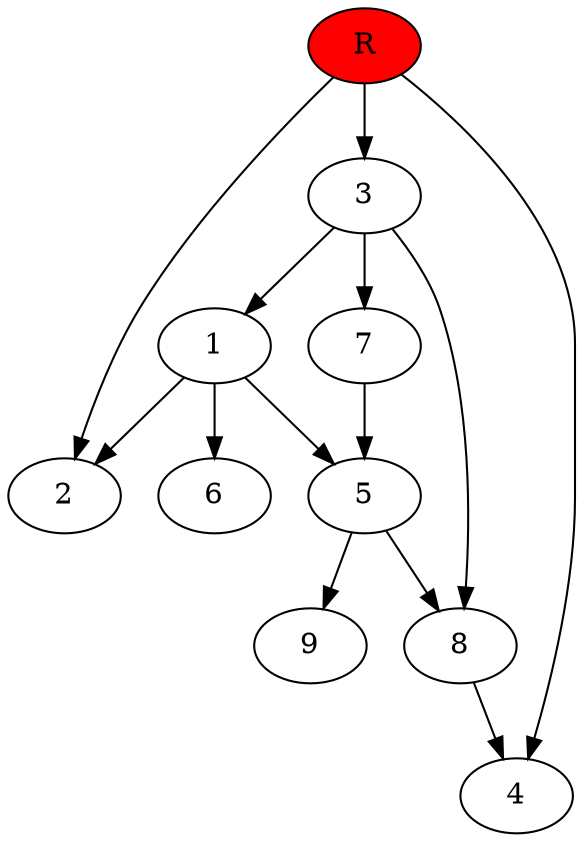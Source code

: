 digraph prb6595 {
	1
	2
	3
	4
	5
	6
	7
	8
	R [fillcolor="#ff0000" style=filled]
	1 -> 2
	1 -> 5
	1 -> 6
	3 -> 1
	3 -> 7
	3 -> 8
	5 -> 8
	5 -> 9
	7 -> 5
	8 -> 4
	R -> 2
	R -> 3
	R -> 4
}
